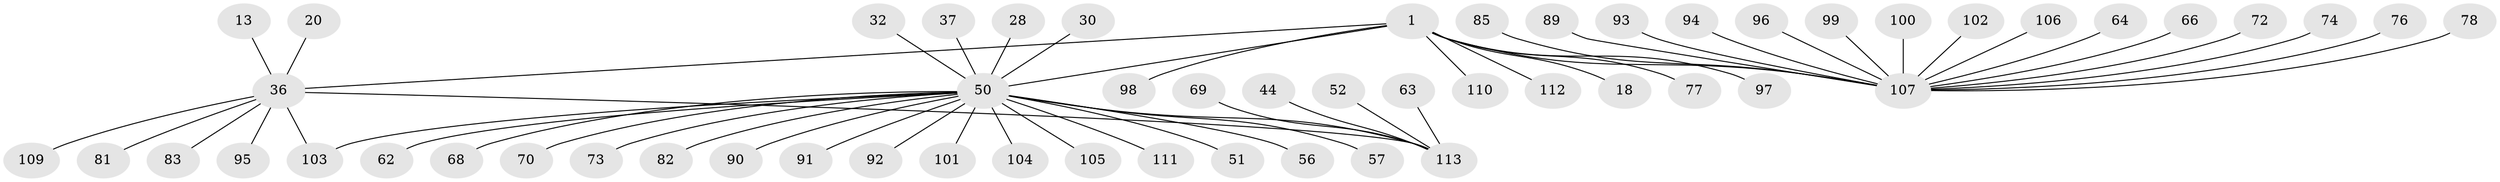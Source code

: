 // original degree distribution, {12: 0.008849557522123894, 4: 0.061946902654867256, 7: 0.008849557522123894, 5: 0.02654867256637168, 10: 0.008849557522123894, 2: 0.18584070796460178, 3: 0.07079646017699115, 9: 0.008849557522123894, 8: 0.017699115044247787, 1: 0.5929203539823009, 6: 0.008849557522123894}
// Generated by graph-tools (version 1.1) at 2025/48/03/09/25 04:48:19]
// undirected, 56 vertices, 57 edges
graph export_dot {
graph [start="1"]
  node [color=gray90,style=filled];
  1;
  13;
  18;
  20;
  28;
  30;
  32;
  36 [super="+5"];
  37;
  44;
  50 [super="+3+12+15+23"];
  51;
  52;
  56 [super="+53"];
  57;
  62;
  63;
  64;
  66;
  68;
  69 [super="+54"];
  70;
  72;
  73 [super="+41"];
  74;
  76;
  77;
  78;
  81 [super="+21"];
  82;
  83;
  85;
  89;
  90;
  91 [super="+33+46"];
  92;
  93;
  94;
  95 [super="+80"];
  96;
  97 [super="+75"];
  98;
  99;
  100 [super="+79"];
  101;
  102;
  103 [super="+88"];
  104 [super="+27"];
  105;
  106;
  107 [super="+87+67+86+24+43+61"];
  109;
  110;
  111 [super="+39"];
  112 [super="+65+84"];
  113 [super="+8+42+108"];
  1 -- 18;
  1 -- 36 [weight=2];
  1 -- 77;
  1 -- 98;
  1 -- 110;
  1 -- 50 [weight=2];
  1 -- 107 [weight=2];
  1 -- 97;
  1 -- 112;
  13 -- 36;
  20 -- 36;
  28 -- 50;
  30 -- 50;
  32 -- 50;
  36 -- 103;
  36 -- 109;
  36 -- 83;
  36 -- 113;
  36 -- 81;
  36 -- 95;
  37 -- 50;
  44 -- 113;
  50 -- 82;
  50 -- 101;
  50 -- 70;
  50 -- 68;
  50 -- 105;
  50 -- 57;
  50 -- 113 [weight=2];
  50 -- 51;
  50 -- 90;
  50 -- 92;
  50 -- 62;
  50 -- 91;
  50 -- 104;
  50 -- 111;
  50 -- 73;
  50 -- 56;
  50 -- 103;
  52 -- 113;
  63 -- 113;
  64 -- 107;
  66 -- 107;
  69 -- 113;
  72 -- 107;
  74 -- 107;
  76 -- 107;
  78 -- 107;
  85 -- 107;
  89 -- 107;
  93 -- 107;
  94 -- 107;
  96 -- 107;
  99 -- 107;
  100 -- 107;
  102 -- 107;
  106 -- 107;
}
